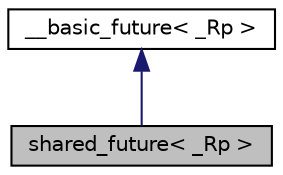 digraph "shared_future&lt; _Rp &gt;"
{
  edge [fontname="Helvetica",fontsize="10",labelfontname="Helvetica",labelfontsize="10"];
  node [fontname="Helvetica",fontsize="10",shape=record];
  Node1 [label="shared_future\< _Rp \>",height=0.2,width=0.4,color="black", fillcolor="grey75", style="filled" fontcolor="black"];
  Node2 -> Node1 [dir="back",color="midnightblue",fontsize="10",style="solid",fontname="Helvetica"];
  Node2 [label="__basic_future\< _Rp \>",height=0.2,width=0.4,color="black", fillcolor="white", style="filled",URL="$class____basic__future.xhtml"];
}
